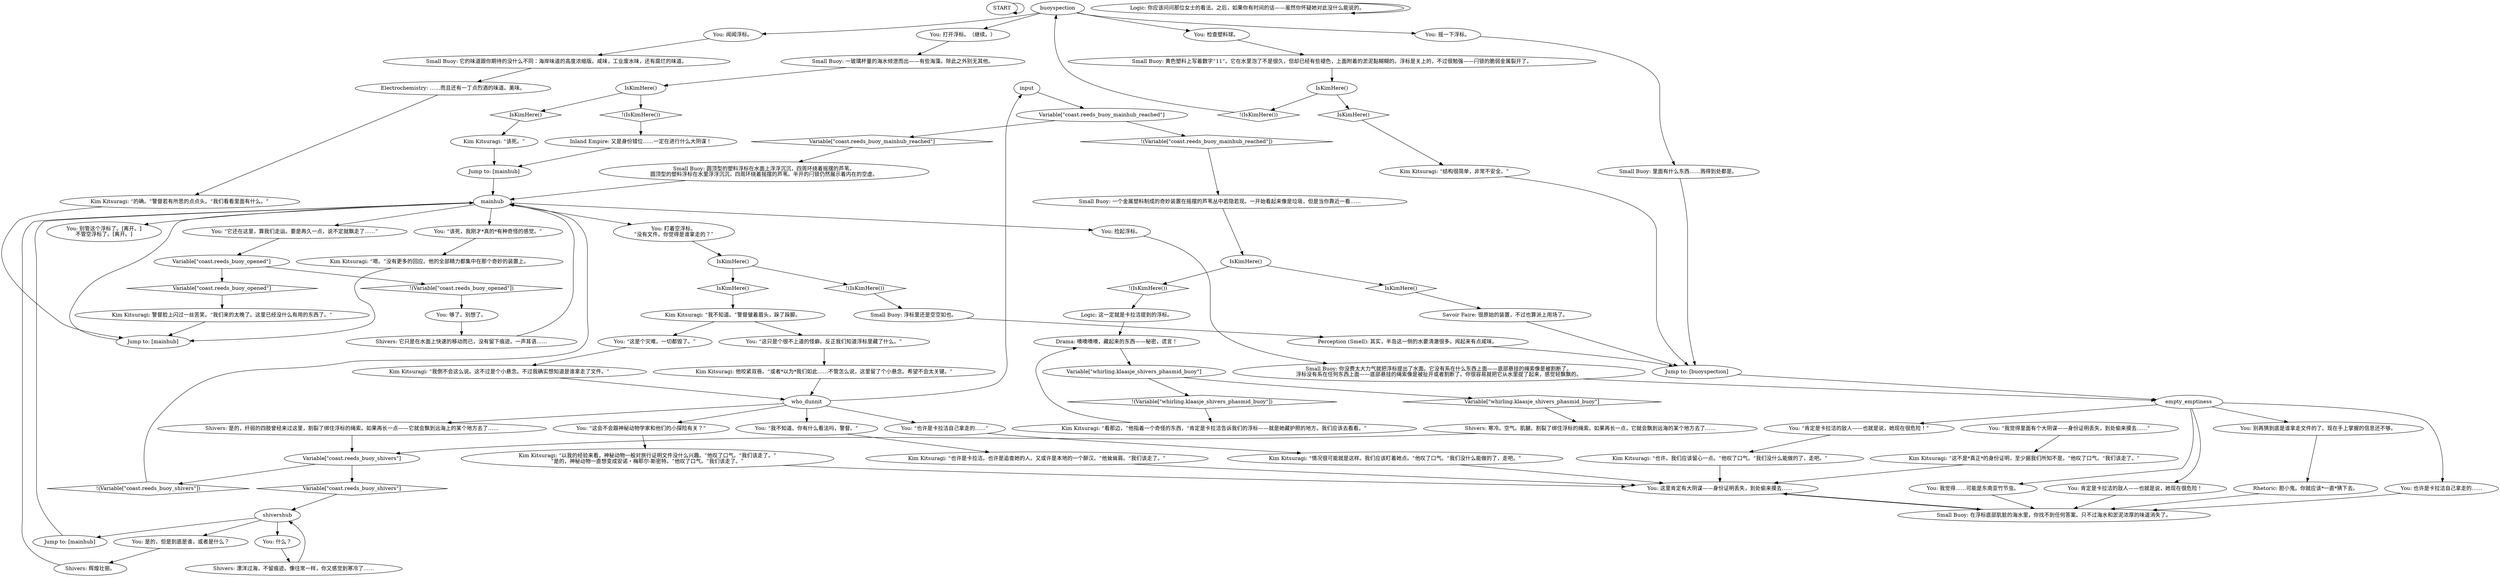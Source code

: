 # COAST / SMALL BUOY
# Here you can find Klaasje's buoy if you know about it.
# ==================================================
digraph G {
	  0 [label="START"];
	  1 [label="input"];
	  2 [label="You: “肯定是卡拉洁的敌人——也就是说，她现在很危险！”"];
	  3 [label="You: 这里肯定有大阴谋——身份证明丢失，到处偷来摸去……"];
	  4 [label="Logic: 你应该问问那位女士的看法。之后，如果你有时间的话——虽然你怀疑她对此没什么能说的。"];
	  5 [label="Jump to: [mainhub]"];
	  6 [label="You: 够了。别想了。"];
	  7 [label="Kim Kitsuragi: “的确。”警督若有所思的点点头。“我们看看里面有什么。”"];
	  8 [label="Perception (Smell): 其实，半岛这一侧的水要清澈很多。闻起来有点咸味。"];
	  9 [label="empty_emptiness"];
	  10 [label="buoyspection"];
	  11 [label="Savoir Faire: 很原始的装置，不过也算派上用场了。"];
	  12 [label="Kim Kitsuragi: “看那边，”他指着一个奇怪的东西，“肯定是卡拉洁告诉我们的浮标——就是她藏护照的地方。我们应该去看看。”"];
	  13 [label="Shivers: 是的，纤弱的四肢曾经来过这里，割裂了绑住浮标的绳索。如果再长一点——它就会飘到远海上的某个地方去了……"];
	  14 [label="You: “我觉得里面有个大阴谋——身份证明丢失，到处偷来摸去……”"];
	  15 [label="Variable[\"whirling.klaasje_shivers_phasmid_buoy\"]"];
	  16 [label="Variable[\"whirling.klaasje_shivers_phasmid_buoy\"]", shape=diamond];
	  17 [label="!(Variable[\"whirling.klaasje_shivers_phasmid_buoy\"])", shape=diamond];
	  18 [label="You: “这只是个很不上道的怪癖。反正我们知道浮标里藏了什么。”"];
	  19 [label="You: “该死，我刚才*真的*有种奇怪的感觉。”"];
	  20 [label="Small Buoy: 一个金属塑料制成的奇妙装置在摇摆的芦苇丛中若隐若现。一开始看起来像是垃圾，但是当你靠近一看……"];
	  21 [label="IsKimHere()"];
	  22 [label="IsKimHere()", shape=diamond];
	  23 [label="!(IsKimHere())", shape=diamond];
	  24 [label="Kim Kitsuragi: “这不是*真正*的身份证明，至少据我们所知不是。”他叹了口气。“我们该走了。”"];
	  25 [label="Kim Kitsuragi: “以我的经验来看，神秘动物一般对旅行证明文件没什么兴趣。”他叹了口气。“我们该走了。”\n“是的，神秘动物一直想变成安诺・梅耶尔-斯密特。”他叹了口气。“我们该走了。”"];
	  26 [label="Rhetoric: 胆小鬼。你就应该*一直*猜下去。"];
	  27 [label="You: 是的，但是到底是谁，或者是什么？"];
	  28 [label="Kim Kitsuragi: “该死。”"];
	  29 [label="Inland Empire: 又是身份错位……一定在进行什么大阴谋！"];
	  30 [label="You: 肯定是卡拉洁的敌人——也就是说，她现在很危险！"];
	  31 [label="Shivers: 辉煌壮丽。"];
	  32 [label="Variable[\"coast.reeds_buoy_opened\"]"];
	  33 [label="Variable[\"coast.reeds_buoy_opened\"]", shape=diamond];
	  34 [label="!(Variable[\"coast.reeds_buoy_opened\"])", shape=diamond];
	  35 [label="You: 别管这个浮标了。[离开。]\n不管空浮标了。[离开。]"];
	  36 [label="Logic: 这一定就是卡拉洁提到的浮标。"];
	  37 [label="Small Buoy: 里面有什么东西……溅得到处都是。"];
	  38 [label="You: 捡起浮标。"];
	  39 [label="IsKimHere()"];
	  40 [label="IsKimHere()", shape=diamond];
	  41 [label="!(IsKimHere())", shape=diamond];
	  42 [label="Kim Kitsuragi: 他咬紧双唇。“或者*以为*我们如此……不管怎么说，这里留了个小悬念。希望不会太关键。”"];
	  43 [label="Jump to: [mainhub]"];
	  44 [label="Kim Kitsuragi: “我倒不会这么说。这不过是个小悬念。不过我确实想知道是谁拿走了文件。”"];
	  45 [label="You: 别再猜到底是谁拿走文件的了。现在手上掌握的信息还不够。"];
	  46 [label="You: 打开浮标。（继续。）"];
	  47 [label="You: “也许是卡拉洁自己拿走的……”"];
	  48 [label="Shivers: 漂洋过海，不留痕迹。像往常一样，你又感觉到寒冷了……"];
	  49 [label="You: 检查塑料球。"];
	  50 [label="Small Buoy: 你没费太大力气就把浮标提出了水面。它没有系在什么东西上面——底部悬挂的绳索像是被割断了。\n浮标没有系在任何东西上面——底部悬挂的绳索像是被扯开或者割断了。你很容易就把它从水里提了起来，感觉轻飘飘的。"];
	  51 [label="Small Buoy: 黄色塑料上写着数字“11”。它在水里泡了不是很久，但却已经有些褪色，上面附着的淤泥黏糊糊的。浮标是关上的，不过很勉强——闩锁的脆弱金属裂开了。"];
	  52 [label="Small Buoy: 圆顶型的塑料浮标在水面上浮浮沉沉，四周环绕着摇摆的芦苇。\n圆顶型的塑料浮标在水里浮浮沉沉，四周环绕着摇摆的芦苇。半开的闩锁仍然展示着内在的空虚。"];
	  53 [label="You: “它还在这里，算我们走运。要是再久一点，说不定就飘走了……”"];
	  54 [label="IsKimHere()"];
	  55 [label="IsKimHere()", shape=diamond];
	  56 [label="!(IsKimHere())", shape=diamond];
	  57 [label="You: “这是个灾难。一切都毁了。”"];
	  58 [label="Shivers: 寒冷。空气。肌腱。割裂了绑住浮标的绳索。如果再长一点，它就会飘到远海的某个地方去了……"];
	  59 [label="Kim Kitsuragi: “我不知道。”警督皱着眉头，跺了跺脚。"];
	  60 [label="who_dunnit"];
	  61 [label="You: “这会不会跟神秘动物学家和他们的小探险有关？”"];
	  62 [label="Electrochemistry: ……而且还有一丁点烈酒的味道。美味。"];
	  63 [label="Small Buoy: 在浮标底部肮脏的海水里，你找不到任何答案。只不过海水和淤泥浓厚的味道消失了。"];
	  64 [label="You: 也许是卡拉洁自己拿走的……"];
	  65 [label="shivershub"];
	  66 [label="Kim Kitsuragi: “情况很可能就是这样。我们应该盯着她点。”他叹了口气。“我们没什么能做的了，走吧。”"];
	  67 [label="You: 什么？"];
	  68 [label="Small Buoy: 一玻璃杯量的海水倾泄而出——有些海藻。除此之外别无其他。"];
	  69 [label="Variable[\"coast.reeds_buoy_mainhub_reached\"]"];
	  70 [label="Variable[\"coast.reeds_buoy_mainhub_reached\"]", shape=diamond];
	  71 [label="!(Variable[\"coast.reeds_buoy_mainhub_reached\"])", shape=diamond];
	  72 [label="Small Buoy: 浮标里还是空空如也。"];
	  73 [label="IsKimHere()"];
	  74 [label="IsKimHere()", shape=diamond];
	  75 [label="!(IsKimHere())", shape=diamond];
	  76 [label="Shivers: 它只是在水面上快速的移动而已，没有留下痕迹。一声耳语……"];
	  77 [label="Small Buoy: 它的味道跟你期待的没什么不同：海岸味道的高度浓缩版。咸味，工业废水味，还有腐烂的味道。"];
	  78 [label="Jump to: [buoyspection]"];
	  79 [label="You: 我觉得……可能是东南亚竹节虫。"];
	  80 [label="Drama: 噢噢噢噢，藏起来的东西——秘密，谎言！"];
	  81 [label="mainhub"];
	  82 [label="Variable[\"coast.reeds_buoy_shivers\"]"];
	  83 [label="Variable[\"coast.reeds_buoy_shivers\"]", shape=diamond];
	  84 [label="!(Variable[\"coast.reeds_buoy_shivers\"])", shape=diamond];
	  85 [label="Kim Kitsuragi: “也许是卡拉洁。也许是追查她的人。又或许是本地的一个醉汉。”他耸耸肩。“我们该走了。”"];
	  86 [label="You: 闻闻浮标。"];
	  87 [label="Kim Kitsuragi: “嗯。”没有更多的回应。他的全部精力都集中在那个奇妙的装置上。"];
	  88 [label="You: 盯着空浮标。\n“没有文件。你觉得是谁拿走的？”"];
	  89 [label="Jump to: [mainhub]"];
	  90 [label="You: 摇一下浮标。"];
	  91 [label="Kim Kitsuragi: “结构很简单，非常不安全。”"];
	  92 [label="Kim Kitsuragi: “也许。我们应该留心一点。”他叹了口气。“我们没什么能做的了，走吧。”"];
	  93 [label="Kim Kitsuragi: 警督脸上闪过一丝苦笑。“我们来的太晚了。这里已经没什么有用的东西了。”"];
	  94 [label="You: “我不知道。你有什么看法吗，警督。”"];
	  0 -> 0
	  1 -> 69
	  2 -> 92
	  3 -> 63
	  4 -> 4
	  5 -> 81
	  6 -> 76
	  7 -> 89
	  8 -> 78
	  9 -> 64
	  9 -> 2
	  9 -> 45
	  9 -> 79
	  9 -> 30
	  10 -> 46
	  10 -> 49
	  10 -> 90
	  10 -> 86
	  11 -> 78
	  12 -> 80
	  13 -> 82
	  14 -> 24
	  15 -> 16
	  15 -> 17
	  16 -> 58
	  17 -> 12
	  18 -> 42
	  19 -> 87
	  20 -> 21
	  21 -> 22
	  21 -> 23
	  22 -> 11
	  23 -> 36
	  24 -> 3
	  25 -> 3
	  26 -> 63
	  27 -> 31
	  28 -> 43
	  29 -> 43
	  30 -> 63
	  31 -> 81
	  32 -> 33
	  32 -> 34
	  33 -> 93
	  34 -> 6
	  36 -> 80
	  37 -> 78
	  38 -> 50
	  39 -> 40
	  39 -> 41
	  40 -> 59
	  41 -> 72
	  42 -> 60
	  43 -> 81
	  44 -> 60
	  45 -> 26
	  46 -> 68
	  47 -> 66
	  48 -> 65
	  49 -> 51
	  50 -> 9
	  51 -> 54
	  52 -> 81
	  53 -> 32
	  54 -> 56
	  54 -> 55
	  55 -> 91
	  56 -> 10
	  57 -> 44
	  58 -> 82
	  59 -> 57
	  59 -> 18
	  60 -> 1
	  60 -> 13
	  60 -> 47
	  60 -> 61
	  60 -> 94
	  61 -> 25
	  62 -> 7
	  63 -> 3
	  64 -> 63
	  65 -> 27
	  65 -> 67
	  65 -> 5
	  66 -> 3
	  67 -> 48
	  68 -> 73
	  69 -> 70
	  69 -> 71
	  70 -> 52
	  71 -> 20
	  72 -> 8
	  73 -> 74
	  73 -> 75
	  74 -> 28
	  75 -> 29
	  76 -> 81
	  77 -> 62
	  78 -> 9
	  79 -> 63
	  80 -> 15
	  81 -> 35
	  81 -> 38
	  81 -> 19
	  81 -> 53
	  81 -> 88
	  82 -> 83
	  82 -> 84
	  83 -> 65
	  84 -> 81
	  85 -> 3
	  86 -> 77
	  87 -> 89
	  88 -> 39
	  89 -> 81
	  90 -> 37
	  91 -> 78
	  92 -> 3
	  93 -> 89
	  94 -> 85
}

